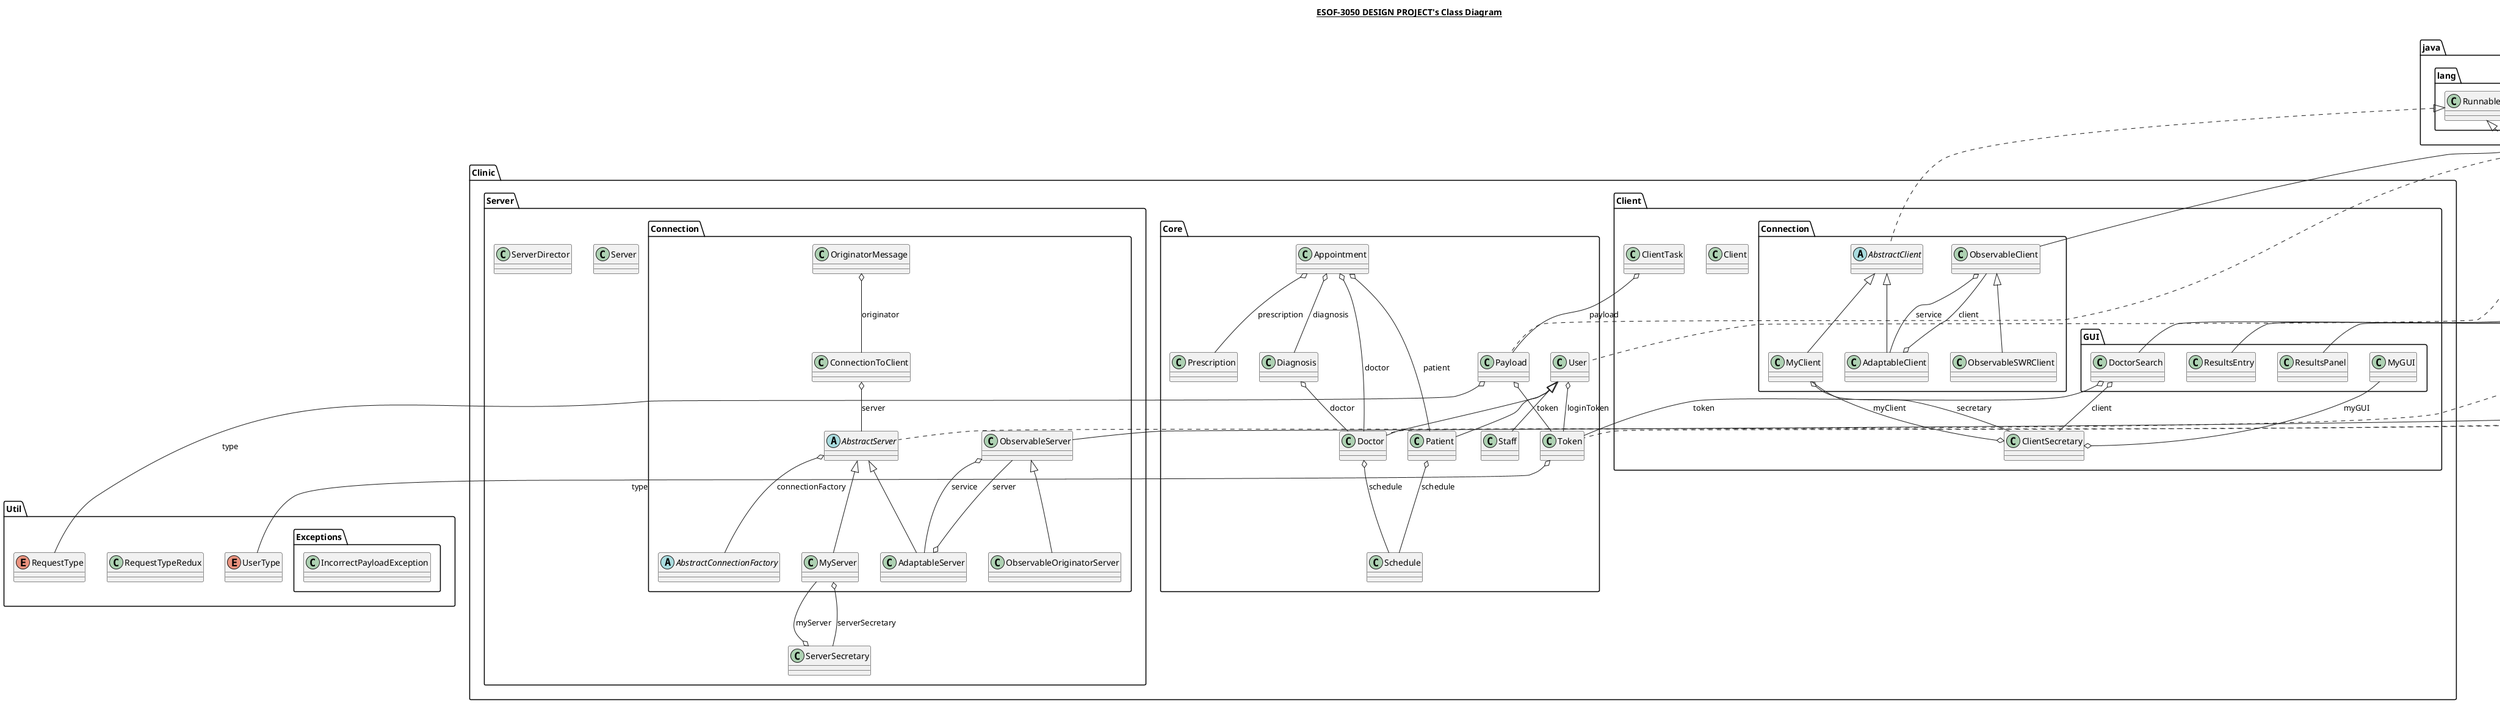 @startuml

title __ESOF-3050 DESIGN PROJECT's Class Diagram__\n

  namespace Clinic.Client {
    class Clinic.Client.Client {
    }
  }
  

  namespace Clinic.Client {
    class Clinic.Client.ClientSecretary {
    }
  }
  

  namespace Clinic.Client {
    class Clinic.Client.ClientTask {
    }
  }
  

  namespace Clinic.Client {
    namespace Connection {
      abstract class Clinic.Client.Connection.AbstractClient {
      }
    }
  }
  

  namespace Clinic.Client {
    namespace Connection {
      class Clinic.Client.Connection.AdaptableClient {
      }
    }
  }
  

  namespace Clinic.Client {
    namespace Connection {
      class Clinic.Client.Connection.MyClient {
      }
    }
  }
  

  namespace Clinic.Client {
    namespace Connection {
      class Clinic.Client.Connection.ObservableClient {
      }
    }
  }
  

  namespace Clinic.Client {
    namespace Connection {
      class Clinic.Client.Connection.ObservableSWRClient {
      }
    }
  }
  

  namespace Clinic.Client {
    namespace GUI {
      class Clinic.Client.GUI.DoctorSearch {
      }
    }
  }
  

  namespace Clinic.Client {
    namespace GUI {
      class Clinic.Client.GUI.MyGUI {
      }
    }
  }
  

  namespace Clinic.Client {
    namespace GUI {
      class Clinic.Client.GUI.ResultsEntry {
      }
    }
  }
  

  namespace Clinic.Client {
    namespace GUI {
      class Clinic.Client.GUI.ResultsPanel {
      }
    }
  }
  

  namespace Clinic.Core {
    class Clinic.Core.Appointment {
    }
  }
  

  namespace Clinic.Core {
    class Clinic.Core.Diagnosis {
    }
  }
  

  namespace Clinic.Core {
    class Clinic.Core.Doctor {
    }
  }
  

  namespace Clinic.Core {
    class Clinic.Core.Patient {
    }
  }
  

  namespace Clinic.Core {
    class Clinic.Core.Payload {
    }
  }
  

  namespace Clinic.Core {
    class Clinic.Core.Prescription {
    }
  }
  

  namespace Clinic.Core {
    class Clinic.Core.Schedule {
    }
  }
  

  namespace Clinic.Core {
    class Clinic.Core.Staff {
    }
  }
  

  namespace Clinic.Core {
    class Clinic.Core.Token {
    }
  }
  

  namespace Clinic.Core {
    class Clinic.Core.User {
    }
  }
  

  namespace Clinic.Server {
    namespace Connection {
      abstract class Clinic.Server.Connection.AbstractConnectionFactory {
      }
    }
  }
  

  namespace Clinic.Server {
    namespace Connection {
      abstract class Clinic.Server.Connection.AbstractServer {
      }
    }
  }
  

  namespace Clinic.Server {
    namespace Connection {
      class Clinic.Server.Connection.AdaptableServer {
      }
    }
  }
  

  namespace Clinic.Server {
    namespace Connection {
      class Clinic.Server.Connection.ConnectionToClient {
      }
    }
  }
  

  namespace Clinic.Server {
    namespace Connection {
      class Clinic.Server.Connection.MyServer {
      }
    }
  }
  

  namespace Clinic.Server {
    namespace Connection {
      class Clinic.Server.Connection.ObservableOriginatorServer {
      }
    }
  }
  

  namespace Clinic.Server {
    namespace Connection {
      class Clinic.Server.Connection.ObservableServer {
      }
    }
  }
  

  namespace Clinic.Server {
    namespace Connection {
      class Clinic.Server.Connection.OriginatorMessage {
      }
    }
  }
  

  namespace Clinic.Server {
    class Clinic.Server.Server {
    }
  }
  

  namespace Clinic.Server {
    class Clinic.Server.ServerDirector {
    }
  }
  

  namespace Clinic.Server {
    class Clinic.Server.ServerSecretary {
    }
  }
  

  namespace Util {
    namespace Exceptions {
      class Util.Exceptions.IncorrectPayloadException {
      }
    }
  }
  

  namespace Util {
    enum RequestType {
    }
  }
  

  namespace Util {
    class Util.RequestTypeRedux {
    }
  }
  

  namespace Util {
    enum UserType {
    }
  }
  

  Clinic.Client.ClientSecretary o-- Clinic.Client.Connection.MyClient : myClient
  Clinic.Client.ClientSecretary o-- Clinic.Client.GUI.MyGUI : myGUI
  Clinic.Client.ClientTask o-- Clinic.Core.Payload : payload
  Clinic.Client.Connection.AbstractClient .up.|> java.lang.Runnable
  Clinic.Client.Connection.AdaptableClient -up-|> Clinic.Client.Connection.AbstractClient
  Clinic.Client.Connection.AdaptableClient o-- Clinic.Client.Connection.ObservableClient : client
  Clinic.Client.Connection.MyClient -up-|> Clinic.Client.Connection.AbstractClient
  Clinic.Client.Connection.MyClient o-- Clinic.Client.ClientSecretary : secretary
  Clinic.Client.Connection.ObservableClient -up-|> java.util.Observable
  Clinic.Client.Connection.ObservableClient o-- Clinic.Client.Connection.AdaptableClient : service
  Clinic.Client.Connection.ObservableSWRClient -up-|> Clinic.Client.Connection.ObservableClient
  Clinic.Client.GUI.DoctorSearch -up-|> javax.swing.JPanel
  Clinic.Client.GUI.DoctorSearch o-- Clinic.Client.ClientSecretary : client
  Clinic.Client.GUI.DoctorSearch o-- Clinic.Core.Token : token
  Clinic.Client.GUI.ResultsEntry -up-|> javax.swing.JPanel
  Clinic.Client.GUI.ResultsPanel -up-|> javax.swing.JPanel
  Clinic.Core.Appointment o-- Clinic.Core.Diagnosis : diagnosis
  Clinic.Core.Appointment o-- Clinic.Core.Doctor : doctor
  Clinic.Core.Appointment o-- Clinic.Core.Patient : patient
  Clinic.Core.Appointment o-- Clinic.Core.Prescription : prescription
  Clinic.Core.Diagnosis o-- Clinic.Core.Doctor : doctor
  Clinic.Core.Doctor .up.|> java.io.Serializable
  Clinic.Core.Doctor -up-|> Clinic.Core.User
  Clinic.Core.Doctor o-- Clinic.Core.Schedule : schedule
  Clinic.Core.Patient -up-|> Clinic.Core.User
  Clinic.Core.Patient o-- Clinic.Core.Schedule : schedule
  Clinic.Core.Payload .up.|> java.io.Serializable
  Clinic.Core.Payload o-- Clinic.Core.Token : token
  Clinic.Core.Payload o-- Util.RequestType : type
  Clinic.Core.Staff -up-|> Clinic.Core.User
  Clinic.Core.Token .up.|> java.io.Serializable
  Clinic.Core.Token o-- Util.UserType : type
  Clinic.Core.User .up.|> java.io.Serializable
  Clinic.Core.User o-- Clinic.Core.Token : loginToken
  Clinic.Server.Connection.AbstractServer .up.|> java.lang.Runnable
  Clinic.Server.Connection.AbstractServer o-- Clinic.Server.Connection.AbstractConnectionFactory : connectionFactory
  Clinic.Server.Connection.AdaptableServer -up-|> Clinic.Server.Connection.AbstractServer
  Clinic.Server.Connection.AdaptableServer o-- Clinic.Server.Connection.ObservableServer : server
  Clinic.Server.Connection.ConnectionToClient o-- Clinic.Server.Connection.AbstractServer : server
  Clinic.Server.Connection.MyServer -up-|> Clinic.Server.Connection.AbstractServer
  Clinic.Server.Connection.MyServer o-- Clinic.Server.ServerSecretary : serverSecretary
  Clinic.Server.Connection.ObservableOriginatorServer -up-|> Clinic.Server.Connection.ObservableServer
  Clinic.Server.Connection.ObservableServer -up-|> java.util.Observable
  Clinic.Server.Connection.ObservableServer o-- Clinic.Server.Connection.AdaptableServer : service
  Clinic.Server.Connection.OriginatorMessage o-- Clinic.Server.Connection.ConnectionToClient : originator
  Clinic.Server.ServerSecretary o-- Clinic.Server.Connection.MyServer : myServer


@enduml
